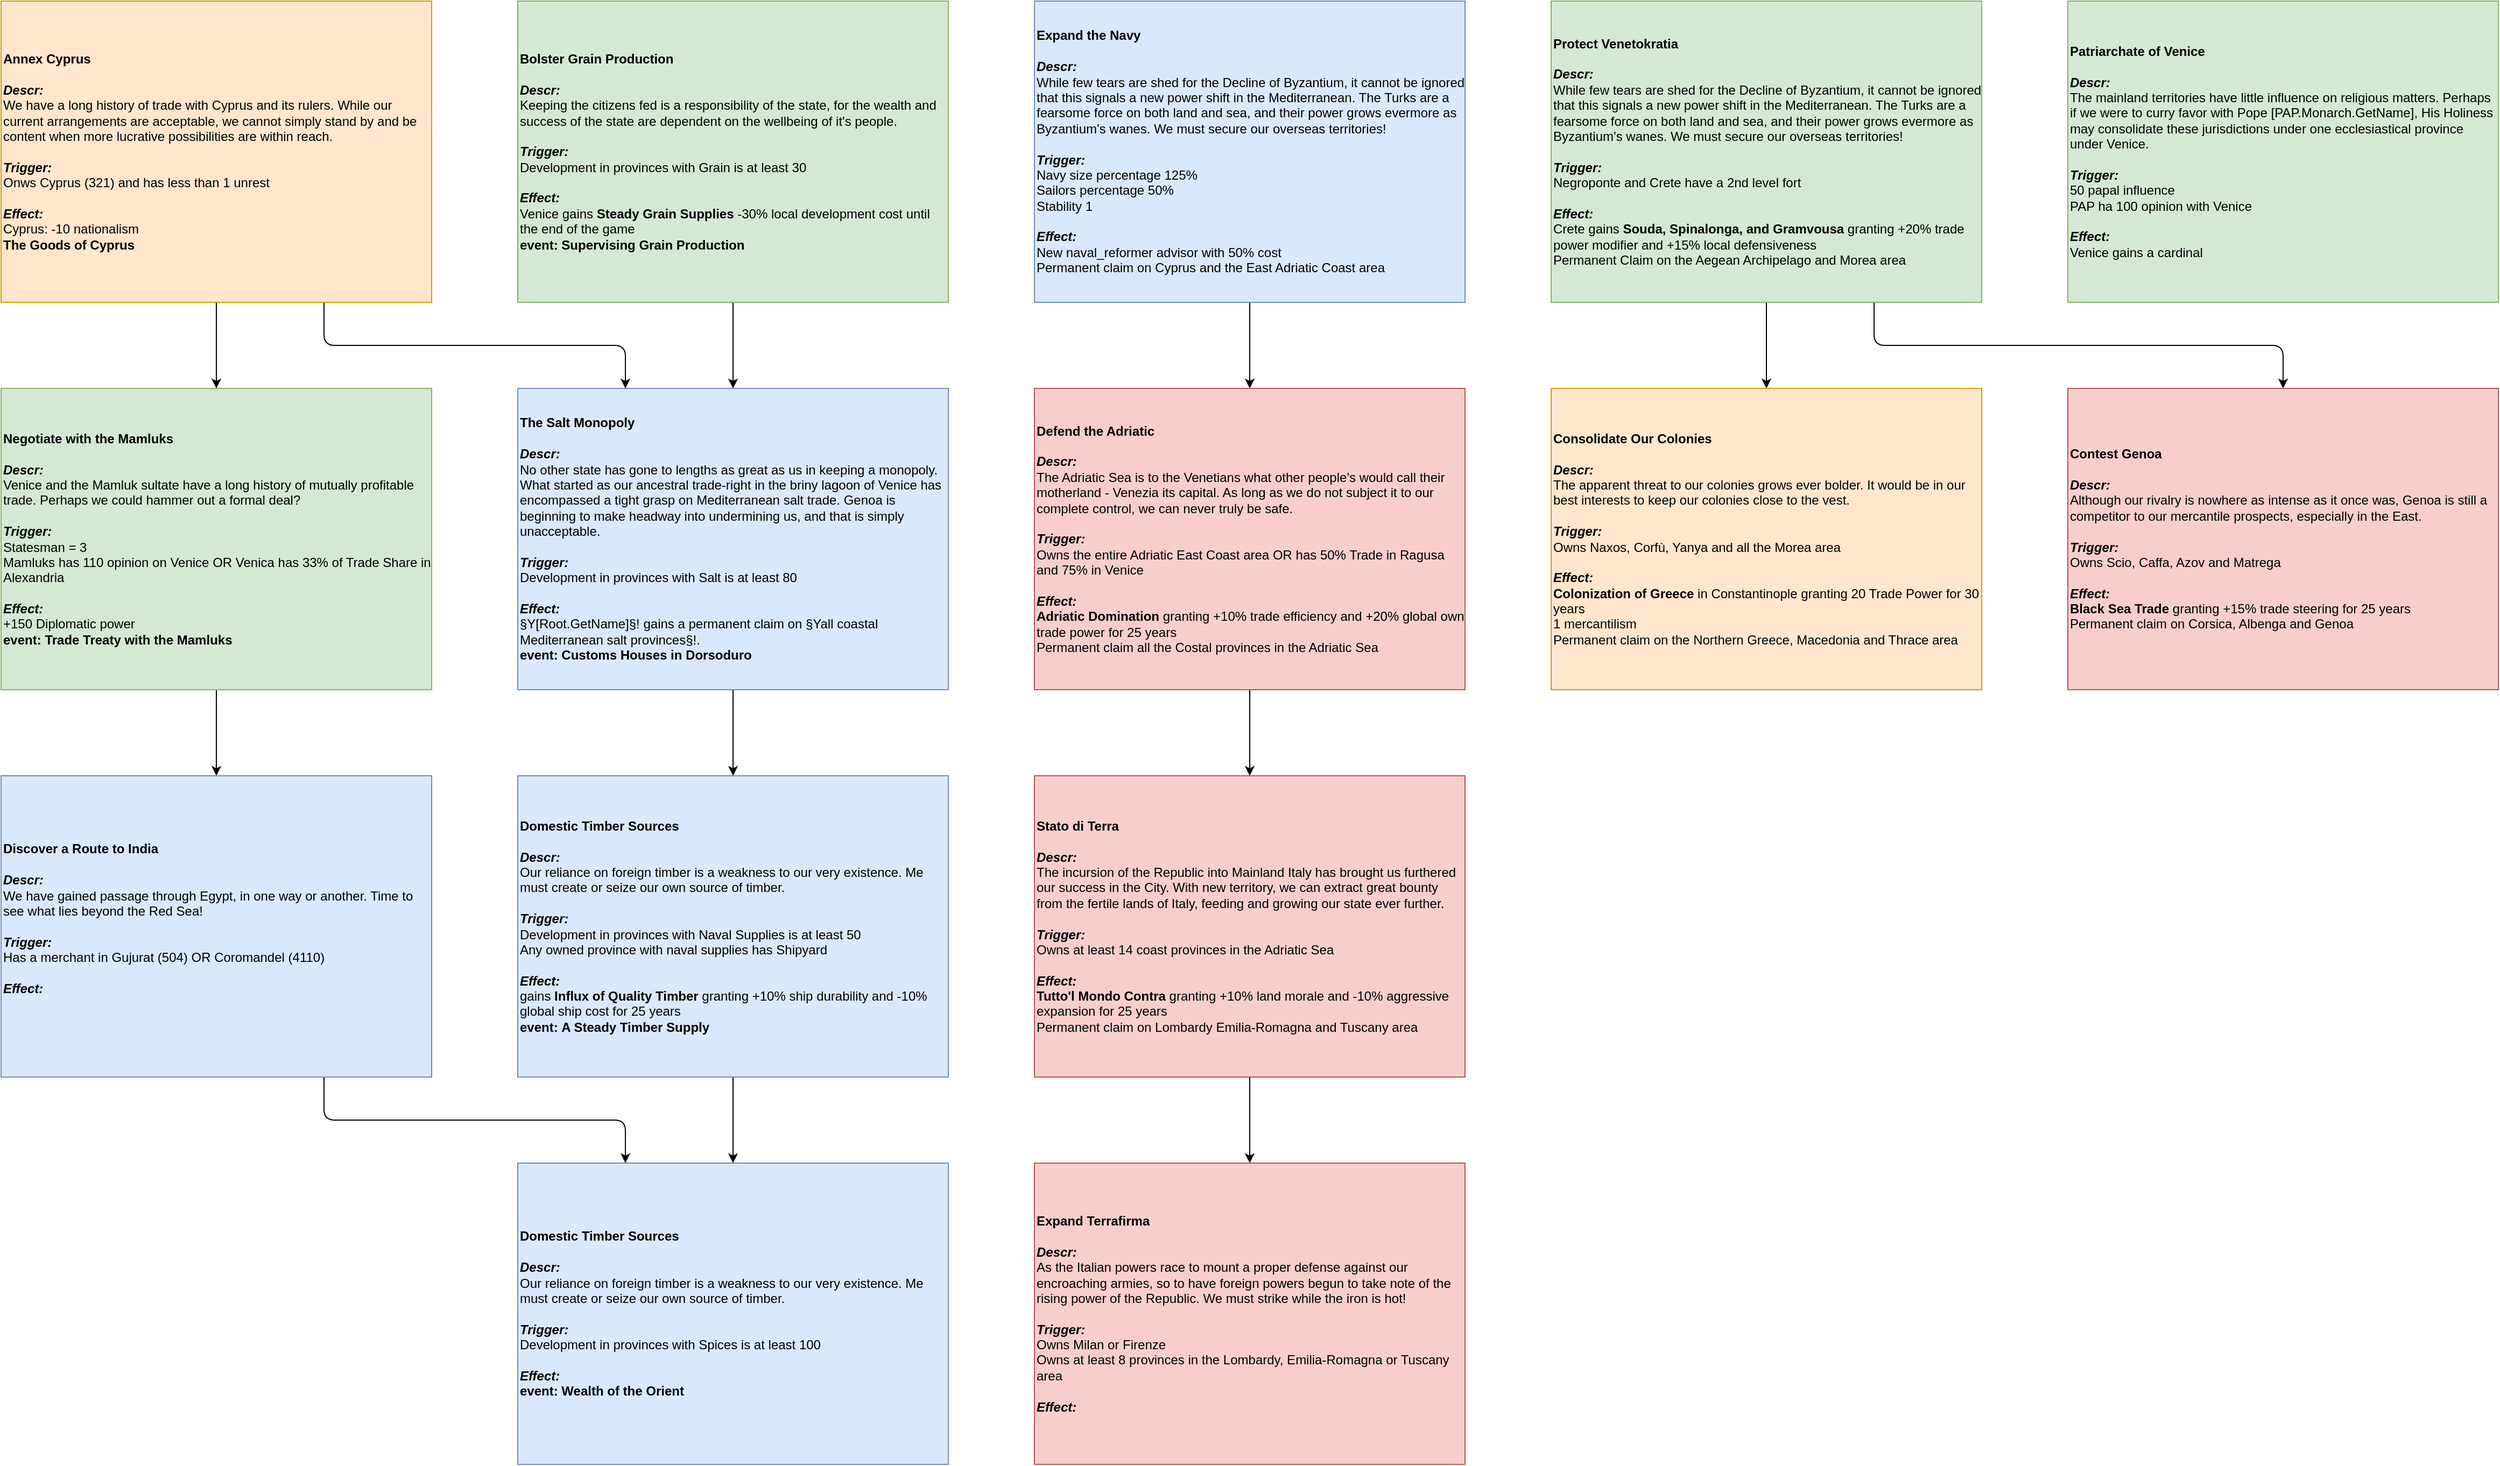 <mxfile version="12.9.13" type="device" pages="2"><diagram id="4JabhKaW-H3P0D2r_hkA" name="Missions"><mxGraphModel dx="1918" dy="685" grid="1" gridSize="10" guides="1" tooltips="1" connect="1" arrows="1" fold="1" page="1" pageScale="1" pageWidth="850" pageHeight="1100" math="0" shadow="0"><root><mxCell id="0"/><mxCell id="1" parent="0"/><mxCell id="U09EiNrnhBD4TpRMTjfd-2" value="" style="edgeStyle=orthogonalEdgeStyle;rounded=1;orthogonalLoop=1;jettySize=auto;html=1;" parent="1" source="0lUas-sj8SwPPPNGlS8K-108" target="U09EiNrnhBD4TpRMTjfd-1" edge="1"><mxGeometry relative="1" as="geometry"/></mxCell><mxCell id="xs3zhM2M_5NxQGP4wZ9i-3" style="edgeStyle=orthogonalEdgeStyle;rounded=1;orthogonalLoop=1;jettySize=auto;html=1;exitX=0.75;exitY=1;exitDx=0;exitDy=0;entryX=0.25;entryY=0;entryDx=0;entryDy=0;" parent="1" source="0lUas-sj8SwPPPNGlS8K-108" target="xs3zhM2M_5NxQGP4wZ9i-1" edge="1"><mxGeometry relative="1" as="geometry"/></mxCell><mxCell id="0lUas-sj8SwPPPNGlS8K-108" value="&lt;div&gt;&lt;span&gt;&lt;b&gt;Annex Cyprus&lt;/b&gt;&lt;/span&gt;&lt;/div&gt;&lt;div&gt;&lt;span&gt;&lt;br&gt;&lt;/span&gt;&lt;/div&gt;&lt;div&gt;&lt;b&gt;&lt;i&gt;Descr:&lt;/i&gt;&lt;/b&gt;&amp;nbsp;&lt;/div&gt;&lt;div&gt;We have a long history of trade with Cyprus and its rulers. While our current arrangements are acceptable, we cannot simply stand by and be content when more lucrative possibilities are within reach.&lt;br&gt;&lt;/div&gt;&lt;div style=&quot;font-size: 12px&quot;&gt;&lt;span style=&quot;font-size: 12px&quot;&gt;&lt;br style=&quot;font-size: 12px&quot;&gt;&lt;/span&gt;&lt;/div&gt;&lt;div style=&quot;font-size: 12px&quot;&gt;&lt;span style=&quot;font-size: 12px&quot;&gt;&lt;b&gt;&lt;i&gt;Trigger:&lt;/i&gt;&lt;/b&gt;&lt;/span&gt;&lt;/div&gt;&lt;div style=&quot;font-size: 12px&quot;&gt;Onws Cyprus (321) and has less than 1 unrest&lt;/div&gt;&lt;div style=&quot;font-size: 12px&quot;&gt;&lt;span style=&quot;font-size: 12px&quot;&gt;&lt;br style=&quot;font-size: 12px&quot;&gt;&lt;/span&gt;&lt;/div&gt;&lt;div style=&quot;font-size: 12px&quot;&gt;&lt;span style=&quot;font-size: 12px&quot;&gt;&lt;b&gt;&lt;i&gt;Effect:&lt;/i&gt;&lt;/b&gt;&lt;/span&gt;&lt;/div&gt;&lt;div style=&quot;font-size: 12px&quot;&gt;Cyprus: -10 nationalism&lt;/div&gt;&lt;div&gt;&lt;b&gt;The Goods of Cyprus&lt;/b&gt;&lt;br&gt;&lt;/div&gt;" style="rounded=0;whiteSpace=wrap;html=1;fillColor=#ffe6cc;strokeColor=#d79b00;fontSize=12;align=left;" parent="1" vertex="1"><mxGeometry width="400" height="280" as="geometry"/></mxCell><mxCell id="amzlKxYS7YMQLhGvnb_C-2" value="" style="edgeStyle=orthogonalEdgeStyle;rounded=1;orthogonalLoop=1;jettySize=auto;html=1;" parent="1" source="U09EiNrnhBD4TpRMTjfd-1" target="amzlKxYS7YMQLhGvnb_C-1" edge="1"><mxGeometry relative="1" as="geometry"/></mxCell><mxCell id="U09EiNrnhBD4TpRMTjfd-1" value="&lt;div&gt;&lt;b&gt;Negotiate with the Mamluks&lt;/b&gt;&lt;br&gt;&lt;/div&gt;&lt;div&gt;&lt;b&gt;&lt;br&gt;&lt;/b&gt;&lt;/div&gt;&lt;div&gt;&lt;b&gt;&lt;i&gt;Descr:&lt;/i&gt;&lt;/b&gt;&amp;nbsp;&lt;/div&gt;&lt;div&gt;Venice and the Mamluk sultate have a long history of mutually profitable trade. Perhaps we could hammer out a formal deal?&lt;br&gt;&lt;/div&gt;&lt;div&gt;&lt;br&gt;&lt;/div&gt;&lt;div style=&quot;font-size: 12px&quot;&gt;&lt;span style=&quot;font-size: 12px&quot;&gt;&lt;b&gt;&lt;i&gt;Trigger:&lt;/i&gt;&lt;/b&gt;&lt;/span&gt;&lt;/div&gt;&lt;div style=&quot;font-size: 12px&quot;&gt;Statesman = 3&lt;/div&gt;&lt;div style=&quot;font-size: 12px&quot;&gt;Mamluks has 110 opinion on Venice OR Venica has 33% of Trade Share in Alexandria&lt;/div&gt;&lt;div style=&quot;font-size: 12px&quot;&gt;&lt;br&gt;&lt;/div&gt;&lt;div style=&quot;font-size: 12px&quot;&gt;&lt;span style=&quot;font-size: 12px&quot;&gt;&lt;b&gt;&lt;i&gt;Effect:&lt;/i&gt;&lt;/b&gt;&lt;/span&gt;&lt;/div&gt;&lt;div style=&quot;font-size: 12px&quot;&gt;+150 Diplomatic power&lt;/div&gt;&lt;div&gt;&lt;/div&gt;&lt;b&gt;event:&amp;nbsp;&lt;/b&gt;&lt;b&gt;Trade Treaty with the Mamluks&lt;/b&gt;" style="rounded=0;whiteSpace=wrap;html=1;fillColor=#d5e8d4;strokeColor=#82b366;fontSize=12;align=left;" parent="1" vertex="1"><mxGeometry y="360" width="400" height="280" as="geometry"/></mxCell><mxCell id="xs3zhM2M_5NxQGP4wZ9i-2" value="" style="edgeStyle=orthogonalEdgeStyle;rounded=1;orthogonalLoop=1;jettySize=auto;html=1;" parent="1" source="amzlKxYS7YMQLhGvnb_C-3" target="xs3zhM2M_5NxQGP4wZ9i-1" edge="1"><mxGeometry relative="1" as="geometry"/></mxCell><mxCell id="amzlKxYS7YMQLhGvnb_C-3" value="&lt;div&gt;&lt;b&gt;Bolster Grain Production&lt;/b&gt;&lt;br&gt;&lt;/div&gt;&lt;div&gt;&lt;b&gt;&lt;br&gt;&lt;/b&gt;&lt;/div&gt;&lt;div&gt;&lt;b&gt;&lt;i&gt;Descr:&lt;/i&gt;&lt;/b&gt;&amp;nbsp;&lt;/div&gt;&lt;div&gt;Keeping the citizens fed is a responsibility of the state, for the wealth and success of the state are dependent on the wellbeing of it's people.&lt;br&gt;&lt;/div&gt;&lt;div&gt;&lt;br&gt;&lt;/div&gt;&lt;div style=&quot;font-size: 12px&quot;&gt;&lt;span style=&quot;font-size: 12px&quot;&gt;&lt;b&gt;&lt;i&gt;Trigger:&lt;/i&gt;&lt;/b&gt;&lt;/span&gt;&lt;/div&gt;&lt;div style=&quot;font-size: 12px&quot;&gt;Development in provinces with Grain is at least 30&lt;/div&gt;&lt;div style=&quot;font-size: 12px&quot;&gt;&lt;br&gt;&lt;/div&gt;&lt;div style=&quot;font-size: 12px&quot;&gt;&lt;span style=&quot;font-size: 12px&quot;&gt;&lt;b&gt;&lt;i&gt;Effect:&lt;/i&gt;&lt;/b&gt;&lt;/span&gt;&lt;/div&gt;&lt;div style=&quot;font-size: 12px&quot;&gt;Venice gains&amp;nbsp;&lt;b&gt;Steady Grain Supplies&lt;/b&gt;&amp;nbsp;-30% local development cost until the end of the game&lt;/div&gt;&lt;div&gt;&lt;/div&gt;&lt;b&gt;event: Supervising Grain Production&lt;/b&gt;" style="rounded=0;whiteSpace=wrap;html=1;fillColor=#d5e8d4;strokeColor=#82b366;fontSize=12;align=left;" parent="1" vertex="1"><mxGeometry x="480" width="400" height="280" as="geometry"/></mxCell><mxCell id="u71ilLmPSgIdHebq2hew-2" value="" style="edgeStyle=orthogonalEdgeStyle;rounded=1;orthogonalLoop=1;jettySize=auto;html=1;" parent="1" source="xs3zhM2M_5NxQGP4wZ9i-1" target="u71ilLmPSgIdHebq2hew-1" edge="1"><mxGeometry relative="1" as="geometry"/></mxCell><mxCell id="xs3zhM2M_5NxQGP4wZ9i-1" value="&lt;div&gt;&lt;b&gt;The Salt Monopoly&lt;/b&gt;&lt;br&gt;&lt;/div&gt;&lt;div&gt;&lt;b&gt;&lt;br&gt;&lt;/b&gt;&lt;/div&gt;&lt;div&gt;&lt;b&gt;&lt;i&gt;Descr:&lt;/i&gt;&lt;/b&gt;&amp;nbsp;&lt;/div&gt;&lt;div&gt;No other state has gone to lengths as great as us in keeping a monopoly. What started as our ancestral trade-right in the briny lagoon of Venice has encompassed a tight grasp on Mediterranean salt trade. Genoa is beginning to make headway into undermining us, and that is simply unacceptable.&lt;br&gt;&lt;/div&gt;&lt;div&gt;&lt;br&gt;&lt;/div&gt;&lt;div style=&quot;font-size: 12px&quot;&gt;&lt;span style=&quot;font-size: 12px&quot;&gt;&lt;b&gt;&lt;i&gt;Trigger:&lt;/i&gt;&lt;/b&gt;&lt;/span&gt;&lt;/div&gt;&lt;div style=&quot;font-size: 12px&quot;&gt;Development in provinces with Salt is at least 80&lt;/div&gt;&lt;div style=&quot;font-size: 12px&quot;&gt;&lt;br&gt;&lt;/div&gt;&lt;div style=&quot;font-size: 12px&quot;&gt;&lt;span style=&quot;font-size: 12px&quot;&gt;&lt;b&gt;&lt;i&gt;Effect:&lt;/i&gt;&lt;/b&gt;&lt;/span&gt;&lt;/div&gt;&lt;div&gt;§Y[Root.GetName]§! gains a permanent claim on §Yall coastal Mediterranean salt provinces§!.&lt;br&gt;&lt;/div&gt;&lt;div&gt;&lt;/div&gt;&lt;b&gt;event:&amp;nbsp;Customs Houses in Dorsoduro&lt;/b&gt;" style="rounded=0;whiteSpace=wrap;html=1;fillColor=#dae8fc;strokeColor=#6c8ebf;fontSize=12;align=left;" parent="1" vertex="1"><mxGeometry x="480" y="360" width="400" height="280" as="geometry"/></mxCell><mxCell id="KU30l9Zd6LntrTNQC-ji-4" value="" style="edgeStyle=orthogonalEdgeStyle;rounded=1;orthogonalLoop=1;jettySize=auto;html=1;" parent="1" source="KU30l9Zd6LntrTNQC-ji-1" target="KU30l9Zd6LntrTNQC-ji-3" edge="1"><mxGeometry relative="1" as="geometry"/></mxCell><mxCell id="KU30l9Zd6LntrTNQC-ji-1" value="&lt;div&gt;&lt;b&gt;Expand the Navy&lt;/b&gt;&lt;br&gt;&lt;/div&gt;&lt;div&gt;&lt;b&gt;&lt;br&gt;&lt;/b&gt;&lt;/div&gt;&lt;div&gt;&lt;b&gt;&lt;i&gt;Descr:&lt;/i&gt;&lt;/b&gt;&amp;nbsp;&lt;/div&gt;&lt;div&gt;While few tears are shed for the Decline of Byzantium, it cannot be ignored that this signals a new power shift in the Mediterranean. The Turks are a fearsome force on both land and sea, and their power grows evermore as Byzantium's wanes. We must secure our overseas territories!&lt;br&gt;&lt;/div&gt;&lt;div&gt;&lt;br&gt;&lt;/div&gt;&lt;div style=&quot;font-size: 12px&quot;&gt;&lt;span style=&quot;font-size: 12px&quot;&gt;&lt;b&gt;&lt;i&gt;Trigger:&lt;/i&gt;&lt;/b&gt;&lt;/span&gt;&lt;/div&gt;&lt;div style=&quot;font-size: 12px&quot;&gt;Navy size percentage 125%&lt;/div&gt;&lt;div style=&quot;font-size: 12px&quot;&gt;Sailors percentage 50%&lt;/div&gt;&lt;div style=&quot;font-size: 12px&quot;&gt;Stability 1&lt;/div&gt;&lt;div style=&quot;font-size: 12px&quot;&gt;&lt;br&gt;&lt;/div&gt;&lt;div style=&quot;font-size: 12px&quot;&gt;&lt;span style=&quot;font-size: 12px&quot;&gt;&lt;b&gt;&lt;i&gt;Effect:&lt;/i&gt;&lt;/b&gt;&lt;/span&gt;&lt;/div&gt;&lt;div&gt;New naval_reformer advisor with 50% cost&lt;br&gt;&lt;/div&gt;&lt;div&gt;Permanent claim on Cyprus and the East Adriatic Coast area&lt;/div&gt;" style="rounded=0;whiteSpace=wrap;html=1;fillColor=#dae8fc;strokeColor=#6c8ebf;fontSize=12;align=left;" parent="1" vertex="1"><mxGeometry x="960" width="400" height="280" as="geometry"/></mxCell><mxCell id="KU30l9Zd6LntrTNQC-ji-12" value="" style="edgeStyle=orthogonalEdgeStyle;rounded=1;orthogonalLoop=1;jettySize=auto;html=1;" parent="1" source="KU30l9Zd6LntrTNQC-ji-9" target="KU30l9Zd6LntrTNQC-ji-11" edge="1"><mxGeometry relative="1" as="geometry"/></mxCell><mxCell id="KU30l9Zd6LntrTNQC-ji-17" style="edgeStyle=orthogonalEdgeStyle;rounded=1;orthogonalLoop=1;jettySize=auto;html=1;exitX=0.75;exitY=1;exitDx=0;exitDy=0;" parent="1" source="KU30l9Zd6LntrTNQC-ji-9" target="KU30l9Zd6LntrTNQC-ji-15" edge="1"><mxGeometry relative="1" as="geometry"/></mxCell><mxCell id="KU30l9Zd6LntrTNQC-ji-9" value="&lt;div&gt;&lt;b&gt;Protect Venetokratia&lt;/b&gt;&lt;br&gt;&lt;/div&gt;&lt;div&gt;&lt;b&gt;&lt;br&gt;&lt;/b&gt;&lt;/div&gt;&lt;div&gt;&lt;b&gt;&lt;i&gt;Descr:&lt;/i&gt;&lt;/b&gt;&amp;nbsp;&lt;/div&gt;&lt;div&gt;While few tears are shed for the Decline of Byzantium, it cannot be ignored that this signals a new power shift in the Mediterranean. The Turks are a fearsome force on both land and sea, and their power grows evermore as Byzantium's wanes. We must secure our overseas territories!&lt;br&gt;&lt;/div&gt;&lt;div&gt;&lt;br&gt;&lt;/div&gt;&lt;div style=&quot;font-size: 12px&quot;&gt;&lt;span style=&quot;font-size: 12px&quot;&gt;&lt;b&gt;&lt;i&gt;Trigger:&lt;/i&gt;&lt;/b&gt;&lt;/span&gt;&lt;/div&gt;&lt;div style=&quot;font-size: 12px&quot;&gt;Negroponte and Crete have a 2nd level fort&lt;/div&gt;&lt;div style=&quot;font-size: 12px&quot;&gt;&lt;br&gt;&lt;/div&gt;&lt;div style=&quot;font-size: 12px&quot;&gt;&lt;span style=&quot;font-size: 12px&quot;&gt;&lt;b&gt;&lt;i&gt;Effect:&lt;/i&gt;&lt;/b&gt;&lt;/span&gt;&lt;/div&gt;&lt;div&gt;Crete gains&amp;nbsp;&lt;b&gt;Souda, Spinalonga, and Gramvousa&lt;/b&gt;&amp;nbsp;granting +20% trade power modifier and +15% local defensiveness&lt;/div&gt;&lt;div&gt;Permanent Claim on the Aegean Archipelago and Morea area&lt;/div&gt;" style="rounded=0;whiteSpace=wrap;html=1;fillColor=#d5e8d4;strokeColor=#82b366;fontSize=12;align=left;" parent="1" vertex="1"><mxGeometry x="1440" width="400" height="280" as="geometry"/></mxCell><mxCell id="KU30l9Zd6LntrTNQC-ji-13" value="&lt;div&gt;&lt;b&gt;Patriarchate of Venice&lt;/b&gt;&lt;br&gt;&lt;/div&gt;&lt;div&gt;&lt;b&gt;&lt;br&gt;&lt;/b&gt;&lt;/div&gt;&lt;div&gt;&lt;b&gt;&lt;i&gt;Descr:&lt;/i&gt;&lt;/b&gt;&amp;nbsp;&lt;/div&gt;&lt;div&gt;The mainland territories have little influence on religious matters. Perhaps if we were to curry favor with Pope [PAP.Monarch.GetName], His Holiness may consolidate these jurisdictions under one ecclesiastical province under Venice.&lt;br&gt;&lt;/div&gt;&lt;div&gt;&lt;br&gt;&lt;/div&gt;&lt;div style=&quot;font-size: 12px&quot;&gt;&lt;span style=&quot;font-size: 12px&quot;&gt;&lt;b&gt;&lt;i&gt;Trigger:&lt;/i&gt;&lt;/b&gt;&lt;/span&gt;&lt;/div&gt;&lt;div style=&quot;font-size: 12px&quot;&gt;50 papal influence&lt;/div&gt;&lt;div style=&quot;font-size: 12px&quot;&gt;PAP ha 100 opinion with Venice&lt;/div&gt;&lt;div style=&quot;font-size: 12px&quot;&gt;&lt;br&gt;&lt;/div&gt;&lt;div style=&quot;font-size: 12px&quot;&gt;&lt;span style=&quot;font-size: 12px&quot;&gt;&lt;b&gt;&lt;i&gt;Effect:&lt;/i&gt;&lt;/b&gt;&lt;/span&gt;&lt;/div&gt;&lt;div&gt;Venice gains a cardinal&lt;/div&gt;" style="rounded=0;whiteSpace=wrap;html=1;fillColor=#d5e8d4;strokeColor=#82b366;fontSize=12;align=left;" parent="1" vertex="1"><mxGeometry x="1920" width="400" height="280" as="geometry"/></mxCell><mxCell id="KU30l9Zd6LntrTNQC-ji-15" value="&lt;div&gt;&lt;b&gt;Contest Genoa&lt;/b&gt;&lt;br&gt;&lt;/div&gt;&lt;div&gt;&lt;b&gt;&lt;br&gt;&lt;/b&gt;&lt;/div&gt;&lt;div&gt;&lt;b&gt;&lt;i&gt;Descr:&lt;/i&gt;&lt;/b&gt;&amp;nbsp;&lt;/div&gt;&lt;div&gt;Although our rivalry is nowhere as intense as it once was, Genoa is still a competitor to our mercantile prospects, especially in the East.&lt;br&gt;&lt;/div&gt;&lt;div&gt;&lt;br&gt;&lt;/div&gt;&lt;div style=&quot;font-size: 12px&quot;&gt;&lt;span style=&quot;font-size: 12px&quot;&gt;&lt;b&gt;&lt;i&gt;Trigger:&lt;/i&gt;&lt;/b&gt;&lt;/span&gt;&lt;/div&gt;&lt;div style=&quot;font-size: 12px&quot;&gt;Owns Scio, Caffa, Azov and Matrega&lt;/div&gt;&lt;div style=&quot;font-size: 12px&quot;&gt;&lt;br&gt;&lt;/div&gt;&lt;div style=&quot;font-size: 12px&quot;&gt;&lt;span style=&quot;font-size: 12px&quot;&gt;&lt;b&gt;&lt;i&gt;Effect:&lt;/i&gt;&lt;/b&gt;&lt;/span&gt;&lt;/div&gt;&lt;div&gt;&lt;b&gt;Black Sea Trade&lt;/b&gt;&amp;nbsp;granting +15% trade steering for 25 years&lt;/div&gt;&lt;div&gt;Permanent claim on Corsica, Albenga and Genoa&lt;/div&gt;" style="rounded=0;whiteSpace=wrap;html=1;fillColor=#f8cecc;strokeColor=#b85450;fontSize=12;align=left;" parent="1" vertex="1"><mxGeometry x="1920" y="360" width="400" height="280" as="geometry"/></mxCell><mxCell id="KU30l9Zd6LntrTNQC-ji-11" value="&lt;div&gt;&lt;b&gt;Consolidate Our Colonies&lt;/b&gt;&lt;br&gt;&lt;/div&gt;&lt;div&gt;&lt;b&gt;&lt;br&gt;&lt;/b&gt;&lt;/div&gt;&lt;div&gt;&lt;b&gt;&lt;i&gt;Descr:&lt;/i&gt;&lt;/b&gt;&amp;nbsp;&lt;/div&gt;&lt;div&gt;The apparent threat to our colonies grows ever bolder. It would be in our best interests to keep our colonies close to the vest.&lt;br&gt;&lt;/div&gt;&lt;div&gt;&lt;br&gt;&lt;/div&gt;&lt;div style=&quot;font-size: 12px&quot;&gt;&lt;span style=&quot;font-size: 12px&quot;&gt;&lt;b&gt;&lt;i&gt;Trigger:&lt;/i&gt;&lt;/b&gt;&lt;/span&gt;&lt;/div&gt;&lt;div style=&quot;font-size: 12px&quot;&gt;Owns Naxos, Corfù, Yanya and all the Morea area&lt;/div&gt;&lt;div style=&quot;font-size: 12px&quot;&gt;&lt;br&gt;&lt;/div&gt;&lt;div style=&quot;font-size: 12px&quot;&gt;&lt;span style=&quot;font-size: 12px&quot;&gt;&lt;b&gt;&lt;i&gt;Effect:&lt;/i&gt;&lt;/b&gt;&lt;/span&gt;&lt;/div&gt;&lt;div&gt;&lt;b&gt;Colonization of Greece&lt;/b&gt;&amp;nbsp;in Constantinople granting 20 Trade Power for 30 years&lt;/div&gt;&lt;div&gt;1 mercantilism&lt;/div&gt;&lt;div&gt;Permanent claim on the Northern Greece, Macedonia and Thrace area&lt;/div&gt;" style="rounded=0;whiteSpace=wrap;html=1;fillColor=#ffe6cc;strokeColor=#d79b00;fontSize=12;align=left;" parent="1" vertex="1"><mxGeometry x="1440" y="360" width="400" height="280" as="geometry"/></mxCell><mxCell id="KU30l9Zd6LntrTNQC-ji-6" value="" style="edgeStyle=orthogonalEdgeStyle;rounded=1;orthogonalLoop=1;jettySize=auto;html=1;" parent="1" source="KU30l9Zd6LntrTNQC-ji-3" target="KU30l9Zd6LntrTNQC-ji-5" edge="1"><mxGeometry relative="1" as="geometry"/></mxCell><mxCell id="KU30l9Zd6LntrTNQC-ji-3" value="&lt;div&gt;&lt;b&gt;Defend the Adriatic&lt;/b&gt;&lt;br&gt;&lt;/div&gt;&lt;div&gt;&lt;b&gt;&lt;br&gt;&lt;/b&gt;&lt;/div&gt;&lt;div&gt;&lt;b&gt;&lt;i&gt;Descr:&lt;/i&gt;&lt;/b&gt;&amp;nbsp;&lt;/div&gt;&lt;div&gt;The Adriatic Sea is to the Venetians what other people's would call their motherland - Venezia its capital. As long as we do not subject it to our complete control, we can never truly be safe.&lt;br&gt;&lt;/div&gt;&lt;div&gt;&lt;br&gt;&lt;/div&gt;&lt;div style=&quot;font-size: 12px&quot;&gt;&lt;span style=&quot;font-size: 12px&quot;&gt;&lt;b&gt;&lt;i&gt;Trigger:&lt;/i&gt;&lt;/b&gt;&lt;/span&gt;&lt;/div&gt;&lt;div style=&quot;font-size: 12px&quot;&gt;Owns the entire Adriatic East Coast area OR has 50% Trade in Ragusa and 75% in Venice&lt;/div&gt;&lt;div style=&quot;font-size: 12px&quot;&gt;&lt;br&gt;&lt;/div&gt;&lt;div style=&quot;font-size: 12px&quot;&gt;&lt;span style=&quot;font-size: 12px&quot;&gt;&lt;b&gt;&lt;i&gt;Effect:&lt;/i&gt;&lt;/b&gt;&lt;/span&gt;&lt;/div&gt;&lt;div&gt;&lt;b&gt;Adriatic Domination&lt;/b&gt;&amp;nbsp;granting +10% trade efficiency and +20% global own trade power for 25 years&lt;br&gt;&lt;/div&gt;&lt;div&gt;Permanent claim all the Costal provinces in the Adriatic Sea&lt;/div&gt;" style="rounded=0;whiteSpace=wrap;html=1;fillColor=#f8cecc;strokeColor=#b85450;fontSize=12;align=left;" parent="1" vertex="1"><mxGeometry x="960" y="360" width="400" height="280" as="geometry"/></mxCell><mxCell id="KU30l9Zd6LntrTNQC-ji-8" value="" style="edgeStyle=orthogonalEdgeStyle;rounded=1;orthogonalLoop=1;jettySize=auto;html=1;" parent="1" source="KU30l9Zd6LntrTNQC-ji-5" target="KU30l9Zd6LntrTNQC-ji-7" edge="1"><mxGeometry relative="1" as="geometry"/></mxCell><mxCell id="KU30l9Zd6LntrTNQC-ji-5" value="&lt;div&gt;&lt;b&gt;Stato di Terra&lt;/b&gt;&lt;br&gt;&lt;/div&gt;&lt;div&gt;&lt;b&gt;&lt;br&gt;&lt;/b&gt;&lt;/div&gt;&lt;div&gt;&lt;b&gt;&lt;i&gt;Descr:&lt;/i&gt;&lt;/b&gt;&amp;nbsp;&lt;/div&gt;&lt;div&gt;The incursion of the Republic into Mainland Italy has brought us furthered our success in the City. With new territory, we can extract great bounty from the fertile lands of Italy, feeding and growing our state ever further.&lt;br&gt;&lt;/div&gt;&lt;div&gt;&lt;br&gt;&lt;/div&gt;&lt;div style=&quot;font-size: 12px&quot;&gt;&lt;span style=&quot;font-size: 12px&quot;&gt;&lt;b&gt;&lt;i&gt;Trigger:&lt;/i&gt;&lt;/b&gt;&lt;/span&gt;&lt;/div&gt;&lt;div style=&quot;font-size: 12px&quot;&gt;Owns at least 14 coast provinces in the Adriatic Sea&lt;/div&gt;&lt;div style=&quot;font-size: 12px&quot;&gt;&lt;br&gt;&lt;/div&gt;&lt;div style=&quot;font-size: 12px&quot;&gt;&lt;span style=&quot;font-size: 12px&quot;&gt;&lt;b&gt;&lt;i&gt;Effect:&lt;/i&gt;&lt;/b&gt;&lt;/span&gt;&lt;/div&gt;&lt;b&gt;Tutto'l Mondo Contra&lt;/b&gt;&lt;span&gt;&amp;nbsp;granting +10% land morale and -10% aggressive expansion for 25 years&lt;/span&gt;&lt;b&gt;&lt;br&gt;&lt;/b&gt;&lt;div&gt;Permanent claim on Lombardy Emilia-Romagna and Tuscany area&lt;/div&gt;" style="rounded=0;whiteSpace=wrap;html=1;fillColor=#f8cecc;strokeColor=#b85450;fontSize=12;align=left;" parent="1" vertex="1"><mxGeometry x="960" y="720" width="400" height="280" as="geometry"/></mxCell><mxCell id="KU30l9Zd6LntrTNQC-ji-7" value="&lt;div&gt;&lt;b&gt;Expand Terrafirma&lt;/b&gt;&lt;br&gt;&lt;/div&gt;&lt;div&gt;&lt;b&gt;&lt;br&gt;&lt;/b&gt;&lt;/div&gt;&lt;div&gt;&lt;b&gt;&lt;i&gt;Descr:&lt;/i&gt;&lt;/b&gt;&amp;nbsp;&lt;/div&gt;&lt;div&gt;As the Italian powers race to mount a proper defense against our encroaching armies, so to have foreign powers begun to take note of the rising power of the Republic. We must strike while the iron is hot!&lt;br&gt;&lt;/div&gt;&lt;div&gt;&lt;br&gt;&lt;/div&gt;&lt;div style=&quot;font-size: 12px&quot;&gt;&lt;span style=&quot;font-size: 12px&quot;&gt;&lt;b&gt;&lt;i&gt;Trigger:&lt;/i&gt;&lt;/b&gt;&lt;/span&gt;&lt;/div&gt;&lt;div style=&quot;font-size: 12px&quot;&gt;Owns Milan or Firenze&lt;/div&gt;&lt;div style=&quot;font-size: 12px&quot;&gt;Owns at least 8 provinces in the Lombardy, Emilia-Romagna or Tuscany area&lt;/div&gt;&lt;div style=&quot;font-size: 12px&quot;&gt;&lt;br&gt;&lt;/div&gt;&lt;div style=&quot;font-size: 12px&quot;&gt;&lt;span style=&quot;font-size: 12px&quot;&gt;&lt;b&gt;&lt;i&gt;Effect:&lt;/i&gt;&lt;/b&gt;&lt;/span&gt;&lt;/div&gt;" style="rounded=0;whiteSpace=wrap;html=1;fillColor=#f8cecc;strokeColor=#b85450;fontSize=12;align=left;" parent="1" vertex="1"><mxGeometry x="960" y="1080" width="400" height="280" as="geometry"/></mxCell><mxCell id="jhxotACK7e61NxWgDqN7-2" value="" style="edgeStyle=orthogonalEdgeStyle;rounded=1;orthogonalLoop=1;jettySize=auto;html=1;" parent="1" source="u71ilLmPSgIdHebq2hew-1" target="jhxotACK7e61NxWgDqN7-1" edge="1"><mxGeometry relative="1" as="geometry"/></mxCell><mxCell id="u71ilLmPSgIdHebq2hew-1" value="&lt;div&gt;&lt;b&gt;Domestic Timber Sources&lt;/b&gt;&lt;br&gt;&lt;/div&gt;&lt;div&gt;&lt;b&gt;&lt;br&gt;&lt;/b&gt;&lt;/div&gt;&lt;div&gt;&lt;b&gt;&lt;i&gt;Descr:&lt;/i&gt;&lt;/b&gt;&amp;nbsp;&lt;/div&gt;&lt;div&gt;Our reliance on foreign timber is a weakness to our very existence. Me must create or seize our own source of timber.&lt;br&gt;&lt;/div&gt;&lt;div&gt;&lt;br&gt;&lt;/div&gt;&lt;div style=&quot;font-size: 12px&quot;&gt;&lt;span style=&quot;font-size: 12px&quot;&gt;&lt;b&gt;&lt;i&gt;Trigger:&lt;/i&gt;&lt;/b&gt;&lt;/span&gt;&lt;/div&gt;&lt;div style=&quot;font-size: 12px&quot;&gt;Development in provinces with Naval Supplies is at least 50&lt;/div&gt;&lt;div style=&quot;font-size: 12px&quot;&gt;Any owned province with naval supplies has Shipyard&lt;/div&gt;&lt;div style=&quot;font-size: 12px&quot;&gt;&lt;br&gt;&lt;/div&gt;&lt;div style=&quot;font-size: 12px&quot;&gt;&lt;span style=&quot;font-size: 12px&quot;&gt;&lt;b&gt;&lt;i&gt;Effect:&lt;/i&gt;&lt;/b&gt;&lt;/span&gt;&lt;/div&gt;&lt;div&gt;gains&amp;nbsp;&lt;b&gt;Influx of Quality Timber&lt;/b&gt;&amp;nbsp;granting +10% ship durability and -10% global ship cost for 25 years&lt;br&gt;&lt;/div&gt;&lt;div&gt;&lt;/div&gt;&lt;b&gt;event:&amp;nbsp;A Steady Timber Supply&lt;/b&gt;" style="rounded=0;whiteSpace=wrap;html=1;fillColor=#dae8fc;strokeColor=#6c8ebf;fontSize=12;align=left;" parent="1" vertex="1"><mxGeometry x="480" y="720" width="400" height="280" as="geometry"/></mxCell><mxCell id="jhxotACK7e61NxWgDqN7-1" value="&lt;div&gt;&lt;b&gt;Domestic Timber Sources&lt;/b&gt;&lt;br&gt;&lt;/div&gt;&lt;div&gt;&lt;b&gt;&lt;br&gt;&lt;/b&gt;&lt;/div&gt;&lt;div&gt;&lt;b&gt;&lt;i&gt;Descr:&lt;/i&gt;&lt;/b&gt;&amp;nbsp;&lt;/div&gt;&lt;div&gt;Our reliance on foreign timber is a weakness to our very existence. Me must create or seize our own source of timber.&lt;br&gt;&lt;/div&gt;&lt;div&gt;&lt;br&gt;&lt;/div&gt;&lt;div style=&quot;font-size: 12px&quot;&gt;&lt;span style=&quot;font-size: 12px&quot;&gt;&lt;b&gt;&lt;i&gt;Trigger:&lt;/i&gt;&lt;/b&gt;&lt;/span&gt;&lt;/div&gt;&lt;div style=&quot;font-size: 12px&quot;&gt;Development in provinces with Spices is at least 100&lt;/div&gt;&lt;div style=&quot;font-size: 12px&quot;&gt;&lt;br&gt;&lt;/div&gt;&lt;div style=&quot;font-size: 12px&quot;&gt;&lt;span style=&quot;font-size: 12px&quot;&gt;&lt;b&gt;&lt;i&gt;Effect:&lt;/i&gt;&lt;/b&gt;&lt;/span&gt;&lt;/div&gt;&lt;div&gt;&lt;/div&gt;&lt;b&gt;event:&amp;nbsp;Wealth of the Orient&lt;/b&gt;" style="rounded=0;whiteSpace=wrap;html=1;fillColor=#dae8fc;strokeColor=#6c8ebf;fontSize=12;align=left;" parent="1" vertex="1"><mxGeometry x="480" y="1080" width="400" height="280" as="geometry"/></mxCell><mxCell id="jhxotACK7e61NxWgDqN7-3" style="edgeStyle=orthogonalEdgeStyle;rounded=1;orthogonalLoop=1;jettySize=auto;html=1;exitX=0.75;exitY=1;exitDx=0;exitDy=0;entryX=0.25;entryY=0;entryDx=0;entryDy=0;" parent="1" source="amzlKxYS7YMQLhGvnb_C-1" target="jhxotACK7e61NxWgDqN7-1" edge="1"><mxGeometry relative="1" as="geometry"/></mxCell><mxCell id="amzlKxYS7YMQLhGvnb_C-1" value="&lt;div&gt;&lt;b&gt;Discover a Route to India&lt;/b&gt;&lt;br&gt;&lt;/div&gt;&lt;div&gt;&lt;b&gt;&lt;br&gt;&lt;/b&gt;&lt;/div&gt;&lt;div&gt;&lt;b&gt;&lt;i&gt;Descr:&lt;/i&gt;&lt;/b&gt;&amp;nbsp;&lt;/div&gt;&lt;div&gt;We have gained passage through Egypt, in one way or another. Time to see what lies beyond the Red Sea!&lt;br&gt;&lt;/div&gt;&lt;div&gt;&lt;br&gt;&lt;/div&gt;&lt;div style=&quot;font-size: 12px&quot;&gt;&lt;span style=&quot;font-size: 12px&quot;&gt;&lt;b&gt;&lt;i&gt;Trigger:&lt;/i&gt;&lt;/b&gt;&lt;/span&gt;&lt;/div&gt;&lt;div style=&quot;font-size: 12px&quot;&gt;Has a merchant in Gujurat (504) OR Coromandel (4110)&lt;/div&gt;&lt;div style=&quot;font-size: 12px&quot;&gt;&lt;br&gt;&lt;/div&gt;&lt;div style=&quot;font-size: 12px&quot;&gt;&lt;span style=&quot;font-size: 12px&quot;&gt;&lt;b&gt;&lt;i&gt;Effect:&lt;/i&gt;&lt;/b&gt;&lt;/span&gt;&lt;/div&gt;&lt;div style=&quot;font-size: 12px&quot;&gt;&lt;br&gt;&lt;/div&gt;" style="rounded=0;whiteSpace=wrap;html=1;fillColor=#dae8fc;strokeColor=#6c8ebf;fontSize=12;align=left;" parent="1" vertex="1"><mxGeometry y="720" width="400" height="280" as="geometry"/></mxCell></root></mxGraphModel></diagram><diagram id="msyOWx1ava3JCaUJHIHb" name="Events"><mxGraphModel dx="2302" dy="822" grid="1" gridSize="10" guides="1" tooltips="1" connect="1" arrows="1" fold="1" page="1" pageScale="1" pageWidth="827" pageHeight="1169" math="0" shadow="0"><root><mxCell id="obqotgkmowQ3QrMJiSeu-0"/><mxCell id="obqotgkmowQ3QrMJiSeu-1" parent="obqotgkmowQ3QrMJiSeu-0"/><mxCell id="_plkp0xrDMl4b5hedRru-5" value="" style="edgeStyle=orthogonalEdgeStyle;rounded=1;orthogonalLoop=1;jettySize=auto;html=1;" parent="obqotgkmowQ3QrMJiSeu-1" edge="1"><mxGeometry relative="1" as="geometry"><Array as="points"><mxPoint x="1640" y="1560"/><mxPoint x="200" y="1560"/></Array><mxPoint x="1641.143" y="1520.0" as="sourcePoint"/></mxGeometry></mxCell><mxCell id="_plkp0xrDMl4b5hedRru-7" value="" style="edgeStyle=orthogonalEdgeStyle;rounded=1;orthogonalLoop=1;jettySize=auto;html=1;" parent="obqotgkmowQ3QrMJiSeu-1" edge="1"><mxGeometry relative="1" as="geometry"><Array as="points"><mxPoint x="1640" y="1560"/><mxPoint x="680" y="1560"/></Array><mxPoint x="1641.143" y="1520.0" as="sourcePoint"/></mxGeometry></mxCell><mxCell id="2iEImJPY0p-xN44oNNl9-12" value="" style="edgeStyle=orthogonalEdgeStyle;rounded=1;orthogonalLoop=1;jettySize=auto;html=1;" edge="1" parent="obqotgkmowQ3QrMJiSeu-1" source="3Mt6C1b-Up0FojPrB0gc-4" target="2iEImJPY0p-xN44oNNl9-11"><mxGeometry relative="1" as="geometry"/></mxCell><mxCell id="3Mt6C1b-Up0FojPrB0gc-4" value="&lt;div&gt;&lt;b&gt;The Decline of Cyprus&lt;/b&gt;&lt;br&gt;&lt;/div&gt;&lt;div&gt;&lt;i&gt;&lt;b&gt;&lt;br&gt;&lt;/b&gt;&lt;/i&gt;&lt;/div&gt;&lt;div&gt;&lt;i&gt;&lt;b&gt;trigger:&lt;/b&gt;&lt;/i&gt;&lt;/div&gt;&lt;div&gt;Venice&lt;/div&gt;&lt;div&gt;&lt;br&gt;&lt;/div&gt;&lt;div&gt;&lt;b&gt;mtth:&lt;/b&gt;&amp;nbsp;12 months&lt;/div&gt;&lt;div&gt;&lt;br&gt;&lt;/div&gt;&lt;div&gt;&lt;b&gt;&lt;i&gt;Descr:&lt;/i&gt;&lt;/b&gt;&amp;nbsp;&lt;/div&gt;&lt;div&gt;The kingdom of Cyprus as been in clear decline in the last century; less than 20 years ago did they become a tributary state to the Mamluk Sultanate in Egypt, casting off any illusions of sovereignty. For now, the rulers in Cypriot allow Venetian and Genoese traders rights in the port of Famagusta. The future, however, seems unsteady. If the Mamluk sultan sees it fit to deny our traders or even the kings of Cyrpus itself, we would lose significant influence in the region. We must plan for what comes next.&lt;/div&gt;&lt;div&gt;&lt;br&gt;&lt;/div&gt;&lt;div style=&quot;font-size: 12px&quot;&gt;&lt;b&gt;&lt;i&gt;Option1:&amp;nbsp;&lt;/i&gt;&lt;/b&gt;&lt;b&gt;&lt;i&gt;We will wait for an opportunity to present itself...&lt;/i&gt;&lt;/b&gt;&lt;/div&gt;&lt;div&gt;If the situation is Cyprus begins to look dire, or the Mamluks make their move, we may be able to negotiate something.&lt;br&gt;&lt;/div&gt;&lt;div style=&quot;font-size: 12px&quot;&gt;&lt;br&gt;&lt;/div&gt;" style="rounded=0;whiteSpace=wrap;html=1;fillColor=#d5e8d4;strokeColor=#82b366;fontSize=12;align=left;" parent="obqotgkmowQ3QrMJiSeu-1" vertex="1"><mxGeometry width="400" height="320" as="geometry"/></mxCell><mxCell id="2iEImJPY0p-xN44oNNl9-11" value="&lt;div&gt;&lt;b&gt;The Decline of Cyprus&lt;/b&gt;&lt;br&gt;&lt;/div&gt;&lt;div&gt;&lt;i&gt;&lt;b&gt;&lt;br&gt;&lt;/b&gt;&lt;/i&gt;&lt;/div&gt;&lt;div&gt;&lt;i&gt;&lt;b&gt;trigger:&lt;/b&gt;&lt;/i&gt;&lt;/div&gt;&lt;div&gt;Venice&lt;/div&gt;&lt;div&gt;&lt;br&gt;&lt;/div&gt;&lt;div&gt;&lt;b&gt;mtth:&lt;/b&gt;&amp;nbsp;12 months&lt;/div&gt;&lt;div&gt;&lt;br&gt;&lt;/div&gt;&lt;div&gt;&lt;b&gt;&lt;i&gt;Descr:&lt;/i&gt;&lt;/b&gt;&amp;nbsp;&lt;/div&gt;&lt;div&gt;The kingdom of Cyprus as been in clear decline in the last century; less than 20 years ago did they become a tributary state to the Mamluk Sultanate in Egypt, casting off any illusions of sovereignty. For now, the rulers in Cypriot allow Venetian and Genoese traders rights in the port of Famagusta. The future, however, seems unsteady. If the Mamluk sultan sees it fit to deny our traders or even the kings of Cyrpus itself, we would lose significant influence in the region. We must plan for what comes next.&lt;/div&gt;&lt;div&gt;&lt;br&gt;&lt;/div&gt;&lt;div style=&quot;font-size: 12px&quot;&gt;&lt;b&gt;&lt;i&gt;Option1:&amp;nbsp;&lt;/i&gt;&lt;/b&gt;&lt;b&gt;&lt;i&gt;We will wait for an opportunity to present itself...&lt;/i&gt;&lt;/b&gt;&lt;/div&gt;&lt;div&gt;If the situation is Cyprus begins to look dire, or the Mamluks make their move, we may be able to negotiate something.&lt;br&gt;&lt;/div&gt;&lt;div style=&quot;font-size: 12px&quot;&gt;&lt;br&gt;&lt;/div&gt;" style="rounded=0;whiteSpace=wrap;html=1;fillColor=#d5e8d4;strokeColor=#82b366;fontSize=12;align=left;" vertex="1" parent="obqotgkmowQ3QrMJiSeu-1"><mxGeometry x="480" width="400" height="320" as="geometry"/></mxCell><mxCell id="2iEImJPY0p-xN44oNNl9-9" style="edgeStyle=orthogonalEdgeStyle;rounded=1;orthogonalLoop=1;jettySize=auto;html=1;exitX=0.5;exitY=1;exitDx=0;exitDy=0;" edge="1" parent="obqotgkmowQ3QrMJiSeu-1" source="3Mt6C1b-Up0FojPrB0gc-7" target="3Mt6C1b-Up0FojPrB0gc-12"><mxGeometry relative="1" as="geometry"/></mxCell><mxCell id="2iEImJPY0p-xN44oNNl9-10" style="edgeStyle=orthogonalEdgeStyle;rounded=1;orthogonalLoop=1;jettySize=auto;html=1;exitX=0.5;exitY=1;exitDx=0;exitDy=0;" edge="1" parent="obqotgkmowQ3QrMJiSeu-1" source="3Mt6C1b-Up0FojPrB0gc-7" target="3Mt6C1b-Up0FojPrB0gc-13"><mxGeometry relative="1" as="geometry"/></mxCell><mxCell id="3Mt6C1b-Up0FojPrB0gc-7" value="&lt;div&gt;&lt;b&gt;A Venetian Queen (for Cyprus)&lt;/b&gt;&lt;br&gt;&lt;/div&gt;&lt;div&gt;&lt;i&gt;&lt;b&gt;&lt;br&gt;&lt;/b&gt;&lt;/i&gt;&lt;/div&gt;&lt;div&gt;&lt;i&gt;&lt;b&gt;trigger:&lt;/b&gt;&lt;/i&gt;&lt;/div&gt;&lt;div&gt;is Cyprus, and the consort has origin Venice&lt;/div&gt;&lt;div&gt;&lt;b&gt;mtth:&lt;/b&gt;&amp;nbsp;48 months&lt;/div&gt;&lt;div&gt;&lt;b&gt;&lt;i&gt;&lt;br&gt;&lt;/i&gt;&lt;/b&gt;&lt;/div&gt;&lt;div&gt;&lt;b&gt;&lt;i&gt;Descr:&lt;/i&gt;&lt;/b&gt;&amp;nbsp;&lt;/div&gt;&lt;div&gt;The king and heir of Cyprus have tragically died in mysterious circumstances. A Venetian noblewoman now sits at the throne of the Kingdom of Cyprus.&lt;br&gt;&lt;/div&gt;&lt;div&gt;&lt;br&gt;&lt;/div&gt;&lt;div&gt;&lt;b&gt;immediate:&lt;/b&gt;&amp;nbsp;kill ruler, heir, and define ruler: Caterina Cornaro of venetial culture and female&lt;/div&gt;&lt;div&gt;&lt;br&gt;&lt;/div&gt;&lt;div style=&quot;font-size: 12px&quot;&gt;&lt;b&gt;&lt;i&gt;Option1:&amp;nbsp;&lt;/i&gt;&lt;/b&gt;&lt;b&gt;&lt;i&gt;Now to sell the island away!&amp;nbsp;&lt;/i&gt;&lt;/b&gt;&lt;/div&gt;&lt;div style=&quot;font-size: 12px&quot;&gt;&lt;span&gt;if subject of MAM, MAM gains -20 opinion on Venice&lt;/span&gt;&lt;/div&gt;Venice&amp;nbsp;&lt;b&gt;event: The Purchase of Cyprus&lt;/b&gt;&lt;div style=&quot;font-size: 12px&quot;&gt;&lt;br&gt;&lt;/div&gt;&lt;div style=&quot;font-size: 12px&quot;&gt;&lt;b&gt;&lt;i&gt;Option2: We will rule under the Doge.&lt;/i&gt;&lt;/b&gt;&lt;br&gt;&lt;/div&gt;&lt;div style=&quot;font-size: 12px&quot;&gt;&lt;/div&gt;if subject of MAM: &lt;i&gt;The Kingdom of Cyprus will change their allegiance to us.&lt;/i&gt;&amp;nbsp;(grant_independece CYP)&lt;br&gt;MAM: -100 opinion on Cyprus&amp;nbsp;&lt;b&gt;event:&amp;nbsp;Cyprus Turns to Venice&lt;/b&gt;&lt;br&gt;VEN: vassalize CYP,&amp;nbsp;&amp;nbsp;&lt;b&gt;event: Cyprus Turns to Venice&lt;/b&gt;&amp;nbsp;+50 opinion" style="rounded=0;whiteSpace=wrap;html=1;fillColor=#ffe6cc;strokeColor=#d79b00;fontSize=12;align=left;" parent="obqotgkmowQ3QrMJiSeu-1" vertex="1"><mxGeometry x="960" y="400" width="400" height="320" as="geometry"/></mxCell><mxCell id="2iEImJPY0p-xN44oNNl9-7" style="edgeStyle=orthogonalEdgeStyle;rounded=1;orthogonalLoop=1;jettySize=auto;html=1;exitX=0.5;exitY=1;exitDx=0;exitDy=0;" edge="1" parent="obqotgkmowQ3QrMJiSeu-1" source="3Mt6C1b-Up0FojPrB0gc-8" target="3Mt6C1b-Up0FojPrB0gc-15"><mxGeometry relative="1" as="geometry"/></mxCell><mxCell id="3Mt6C1b-Up0FojPrB0gc-8" value="&lt;div&gt;&lt;b&gt;James II seizes Cyprus (for Cyprus)&lt;/b&gt;&lt;br&gt;&lt;/div&gt;&lt;div&gt;&lt;br&gt;&lt;/div&gt;&lt;div&gt;&lt;b&gt;&lt;i&gt;Descr:&lt;/i&gt;&lt;/b&gt;&amp;nbsp;James II has seized the Cypriot throne with the support of the Mamluk Sultan. With an illegitimate heir on the throne, and a unambiguous assistance of foreign powers, it is clear that the Cypriot regime is crumbling.&lt;/div&gt;&lt;div&gt;&lt;br&gt;&lt;/div&gt;&lt;div style=&quot;font-size: 12px&quot;&gt;&lt;/div&gt;&lt;b&gt;&lt;i&gt;Option1: We must exploit this opportunity.&lt;/i&gt;&lt;/b&gt;&lt;div style=&quot;font-size: 12px&quot;&gt;&lt;span&gt;&lt;i&gt;A Venetian Noblewoman will marry into the Cypriot court.&lt;/i&gt;&lt;/span&gt;&lt;br&gt;&lt;/div&gt;&lt;span&gt;CYP: new consort, Caterina Cornaro, venetian, female, origin Venice,&amp;nbsp;&lt;/span&gt;&lt;b&gt;event: A Noblewoman From Venice&lt;/b&gt;" style="rounded=0;whiteSpace=wrap;html=1;fillColor=#ffe6cc;strokeColor=#d79b00;fontSize=12;align=left;" parent="obqotgkmowQ3QrMJiSeu-1" vertex="1"><mxGeometry y="400" width="400" height="320" as="geometry"/></mxCell><mxCell id="2iEImJPY0p-xN44oNNl9-8" style="edgeStyle=orthogonalEdgeStyle;rounded=1;orthogonalLoop=1;jettySize=auto;html=1;exitX=0.5;exitY=1;exitDx=0;exitDy=0;" edge="1" parent="obqotgkmowQ3QrMJiSeu-1" source="3Mt6C1b-Up0FojPrB0gc-9" target="3Mt6C1b-Up0FojPrB0gc-15"><mxGeometry relative="1" as="geometry"/></mxCell><mxCell id="3Mt6C1b-Up0FojPrB0gc-9" value="&lt;div&gt;&lt;b&gt;Deteriorating Legitimacy for Cyprus&lt;/b&gt;&lt;br&gt;&lt;/div&gt;&lt;div&gt;&lt;br&gt;&lt;/div&gt;&lt;div&gt;&lt;b&gt;&lt;i&gt;Descr:&lt;/i&gt;&lt;/b&gt;&amp;nbsp;&lt;/div&gt;&lt;div&gt;The King is facing push back from his court; total domination of ports by foreign merchants, complete lack of sovereignty due to being a Mamluk tributary, and an illegitimate heir's attempts to usurp the throne have all brought him into question. We must seek allies abroad in hopes of retaining what little power we have left on the throne.&lt;br&gt;&lt;/div&gt;&lt;div&gt;&lt;br&gt;&lt;/div&gt;&lt;div style=&quot;font-size: 12px&quot;&gt;&lt;b&gt;&lt;i&gt;Option1:&amp;nbsp;&lt;/i&gt;&lt;/b&gt;&lt;b&gt;&lt;i&gt;Perhaps the Venetians can make something happen...&lt;/i&gt;&lt;/b&gt;&lt;/div&gt;&lt;div&gt;&lt;i&gt;A Venetian Noblewoman will marry into the Cypriot court.&lt;/i&gt;&lt;br&gt;&lt;/div&gt;&lt;div&gt;CYP: new consort, Caterina Cornaro, venetian, female, origin&amp;nbsp;&lt;/div&gt;&lt;div&gt;&lt;b&gt;event: A Noblewoman from Venice&lt;/b&gt;&lt;br&gt;&lt;/div&gt;&lt;div&gt;&lt;br&gt;&lt;/div&gt;&lt;div style=&quot;font-size: 12px&quot;&gt;&lt;b&gt;&lt;i&gt;Option2: We stand alone&lt;/i&gt;&lt;/b&gt;&lt;/div&gt;&lt;div style=&quot;font-size: 12px&quot;&gt;add_prestige = 10&lt;/div&gt;" style="rounded=0;whiteSpace=wrap;html=1;fillColor=#ffe6cc;strokeColor=#d79b00;fontSize=12;align=left;" parent="obqotgkmowQ3QrMJiSeu-1" vertex="1"><mxGeometry x="480" y="400" width="400" height="320" as="geometry"/></mxCell><mxCell id="3Mt6C1b-Up0FojPrB0gc-11" value="&lt;div&gt;&lt;b&gt;Venetian Seizure of Cyprus (for Mamluks)&lt;/b&gt;&lt;/div&gt;&lt;div&gt;&lt;b&gt;&lt;br&gt;&lt;/b&gt;&lt;/div&gt;&lt;div&gt;&lt;b&gt;&lt;i&gt;Descr:&lt;/i&gt;&lt;/b&gt;&amp;nbsp;&lt;/div&gt;&lt;div&gt;The greedy Venetians have made spurious and shady diplomatic maneuvers to purchase Cyprus right from under our nose. It was never in the Cypriot King's power to sell it in the first place!&lt;br&gt;&lt;/div&gt;&lt;div&gt;&lt;br&gt;&lt;/div&gt;&lt;div style=&quot;font-size: 12px&quot;&gt;&lt;b&gt;&lt;i&gt;Option1:&amp;nbsp;&lt;/i&gt;&lt;/b&gt;&lt;b&gt;&lt;i&gt;Cyprus was part of OUR realm!&lt;/i&gt;&lt;/b&gt;&lt;/div&gt;&lt;div style=&quot;font-size: 12px&quot;&gt;&lt;span&gt;5 prestige&lt;/span&gt;&lt;/div&gt;&lt;div style=&quot;font-size: 12px&quot;&gt;&lt;span&gt;100 mil power&lt;/span&gt;&lt;/div&gt;&lt;div style=&quot;font-size: 12px&quot;&gt;&lt;span&gt;declare war on Venice, with Annex, war goal Venice (321)&lt;/span&gt;&lt;/div&gt;&lt;div style=&quot;font-size: 12px&quot;&gt;&lt;br&gt;&lt;/div&gt;&lt;div style=&quot;font-size: 12px&quot;&gt;&lt;b&gt;&lt;i&gt;Option2:&amp;nbsp;&lt;/i&gt;&lt;/b&gt;&lt;i&gt;&lt;b&gt;A paltry loss. We have more pressing matters to the North.&lt;/b&gt;&lt;/i&gt;&lt;/div&gt;&lt;div style=&quot;font-size: 12px&quot;&gt;&lt;br&gt;&lt;/div&gt;" style="rounded=0;whiteSpace=wrap;html=1;fillColor=#f8cecc;strokeColor=#b85450;fontSize=12;align=left;" parent="obqotgkmowQ3QrMJiSeu-1" vertex="1"><mxGeometry x="480" y="1200" width="400" height="320" as="geometry"/></mxCell><mxCell id="3Mt6C1b-Up0FojPrB0gc-12" value="&lt;div&gt;&lt;b&gt;Cyprus Turns to Venice (both Venice and Mam)&lt;/b&gt;&lt;br&gt;&lt;/div&gt;&lt;div&gt;&lt;i&gt;&lt;b&gt;&lt;br&gt;&lt;/b&gt;&lt;/i&gt;&lt;/div&gt;&lt;div&gt;&lt;i&gt;&lt;b&gt;trigger:&lt;/b&gt;&lt;/i&gt;&lt;/div&gt;&lt;div&gt;is Venice or MAM&lt;/div&gt;&lt;div&gt;&lt;b&gt;mtth:&lt;/b&gt;&amp;nbsp;1 month&lt;/div&gt;&lt;div&gt;&lt;br&gt;&lt;/div&gt;&lt;div&gt;&lt;b&gt;&lt;i&gt;Descr&lt;/i&gt;(for MAM)&lt;i&gt;:&lt;/i&gt;&lt;/b&gt;&amp;nbsp;The greedy Venetians have made spurious and shady diplomatic maneuvers to practically purchase Cyprus right from under our nose. Now that they have a sympathetic figure on the throne, the Cypriot Kingdom is merely another extension of the Venetian state.&lt;/div&gt;&lt;div&gt;&lt;br&gt;&lt;/div&gt;&lt;div&gt;&lt;i style=&quot;font-weight: bold&quot;&gt;Descr&lt;/i&gt;&lt;b&gt;(for Venice)&lt;/b&gt;&lt;i style=&quot;font-weight: bold&quot;&gt;:&lt;/i&gt;&amp;nbsp;Our opportunistic diplomatic maneuvers to practically purchase Cyprus right from under the Mamluks nose have succeeded. Now that we have a sympathetic figure on the throne, the Cypriot Kingdom is merely another extension of the Venetian state.&lt;/div&gt;&lt;div style=&quot;font-size: 12px&quot;&gt;&lt;b&gt;&lt;i&gt;&lt;br&gt;&lt;/i&gt;&lt;/b&gt;&lt;/div&gt;&lt;div style=&quot;font-size: 12px&quot;&gt;&lt;b&gt;&lt;i&gt;Option1:&amp;nbsp;&lt;/i&gt;&lt;/b&gt;&lt;b&gt;&lt;i&gt;Underhanded, but clever.&lt;/i&gt;&lt;/b&gt;&lt;/div&gt;&lt;div style=&quot;font-size: 12px&quot;&gt;MAM opinion -100 on Cyprus&lt;/div&gt;" style="rounded=0;whiteSpace=wrap;html=1;fillColor=#e1d5e7;strokeColor=#9673a6;fontSize=12;align=left;" parent="obqotgkmowQ3QrMJiSeu-1" vertex="1"><mxGeometry x="960" y="800" width="400" height="320" as="geometry"/></mxCell><mxCell id="2iEImJPY0p-xN44oNNl9-1" style="edgeStyle=orthogonalEdgeStyle;rounded=1;orthogonalLoop=1;jettySize=auto;html=1;exitX=0.5;exitY=1;exitDx=0;exitDy=0;entryX=0.5;entryY=0;entryDx=0;entryDy=0;" edge="1" parent="obqotgkmowQ3QrMJiSeu-1" source="3Mt6C1b-Up0FojPrB0gc-13" target="3Mt6C1b-Up0FojPrB0gc-11"><mxGeometry relative="1" as="geometry"/></mxCell><mxCell id="3Mt6C1b-Up0FojPrB0gc-13" value="&lt;div&gt;&lt;b&gt;The Purchase of Cyprus&lt;/b&gt;&lt;br&gt;&lt;/div&gt;&lt;div&gt;&lt;i&gt;&lt;b&gt;&lt;br&gt;&lt;/b&gt;&lt;/i&gt;&lt;/div&gt;&lt;div&gt;&lt;i&gt;&lt;b&gt;trigger:&lt;/b&gt;&lt;/i&gt;&lt;/div&gt;&lt;div&gt;dasdas&lt;/div&gt;&lt;div&gt;&lt;b&gt;mtth:&lt;/b&gt;&amp;nbsp;month&lt;/div&gt;&lt;div&gt;&lt;br&gt;&lt;/div&gt;&lt;div&gt;&lt;b&gt;&lt;i&gt;Descr:&lt;/i&gt;&lt;/b&gt;&amp;nbsp;As expected, our insider in the Cypriot court has quickly made her way to the throne room.&lt;/div&gt;&lt;div&gt;&lt;br&gt;&lt;/div&gt;&lt;div style=&quot;font-size: 12px&quot;&gt;&lt;/div&gt;&lt;b&gt;&lt;i&gt;Option1: Just as planned!&lt;/i&gt;&lt;/b&gt;&lt;div style=&quot;font-size: 12px&quot;&gt;-1.0 years of income&lt;/div&gt;&lt;div style=&quot;font-size: 12px&quot;&gt;Venice gains Cyprus with core&lt;/div&gt;&lt;div style=&quot;font-size: 12px&quot;&gt;MAM: if it has Cyp as subject it will gain a claim on Cyprus (321)&amp;nbsp;&lt;i&gt;The Mamluk Sultan may retaliate, though it is unlikely.&lt;/i&gt;&amp;nbsp;(&lt;b&gt;event: Venetian Seizure of Cyprus&lt;/b&gt;)&lt;/div&gt;&lt;div style=&quot;font-size: 12px&quot;&gt;&lt;br&gt;&lt;/div&gt;&lt;b&gt;&lt;i&gt;Option2:&amp;nbsp;&lt;/i&gt;&lt;/b&gt;&lt;b&gt;&lt;i&gt;We can't afford that!&lt;/i&gt;&lt;/b&gt;&lt;b&gt;&lt;i&gt;&lt;br&gt;&lt;/i&gt;&lt;/b&gt;&lt;div style=&quot;font-size: 12px&quot;&gt;5 prestige&lt;/div&gt;" style="rounded=0;whiteSpace=wrap;html=1;fillColor=#d5e8d4;strokeColor=#82b366;fontSize=12;align=left;" parent="obqotgkmowQ3QrMJiSeu-1" vertex="1"><mxGeometry x="480" y="800" width="400" height="320" as="geometry"/></mxCell><mxCell id="3Mt6C1b-Up0FojPrB0gc-15" value="&lt;div&gt;&lt;b&gt;A Noblewoman From Venice (for Cyprus)&lt;/b&gt;&lt;/div&gt;&lt;div&gt;&lt;b&gt;&lt;br&gt;&lt;/b&gt;&lt;/div&gt;&lt;div&gt;&lt;b&gt;&lt;i&gt;Descr:&lt;/i&gt;&lt;/b&gt;&amp;nbsp;Our attempts to secure foreign alliances have landed us a marriage with the upper echelon of Venetian society.&lt;/div&gt;&lt;div&gt;&lt;br&gt;&lt;/div&gt;&lt;b&gt;&lt;i&gt;Option1:&amp;nbsp;&lt;/i&gt;&lt;/b&gt;&lt;b&gt;&lt;i&gt;Only good can come of this!&lt;/i&gt;&lt;/b&gt;&lt;b&gt;&lt;i&gt;&lt;br&gt;&lt;/i&gt;&lt;/b&gt;&lt;div style=&quot;font-size: 12px&quot;&gt;&lt;i&gt;A Venetian consort sits in the Cypriot court.&lt;/i&gt;&lt;/div&gt;" style="rounded=0;whiteSpace=wrap;html=1;fillColor=#ffe6cc;strokeColor=#d79b00;fontSize=12;align=left;" parent="obqotgkmowQ3QrMJiSeu-1" vertex="1"><mxGeometry y="800" width="400" height="320" as="geometry"/></mxCell></root></mxGraphModel></diagram></mxfile>